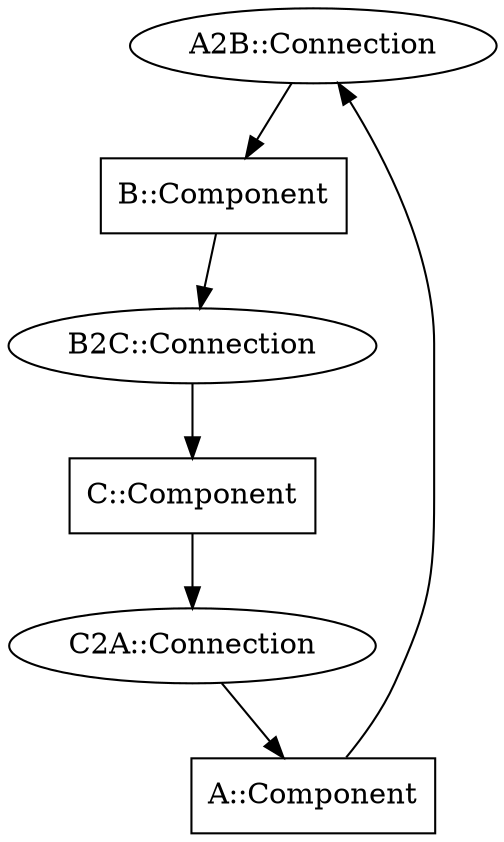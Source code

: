 digraph abcloop {
  "A2B::Connection"
  "A2B::Connection" -> "B::Component"
  "A::Component" -> "A2B::Connection"
  "A::Component" [shape = box]
  "B2C::Connection"
  "B2C::Connection" -> "C::Component"
  "B::Component" -> "B2C::Connection"
  "B::Component" [shape = box]
  "C2A::Connection"
  "C2A::Connection" -> "A::Component"
  "C::Component" -> "C2A::Connection"
  "C::Component" [shape = box]
}